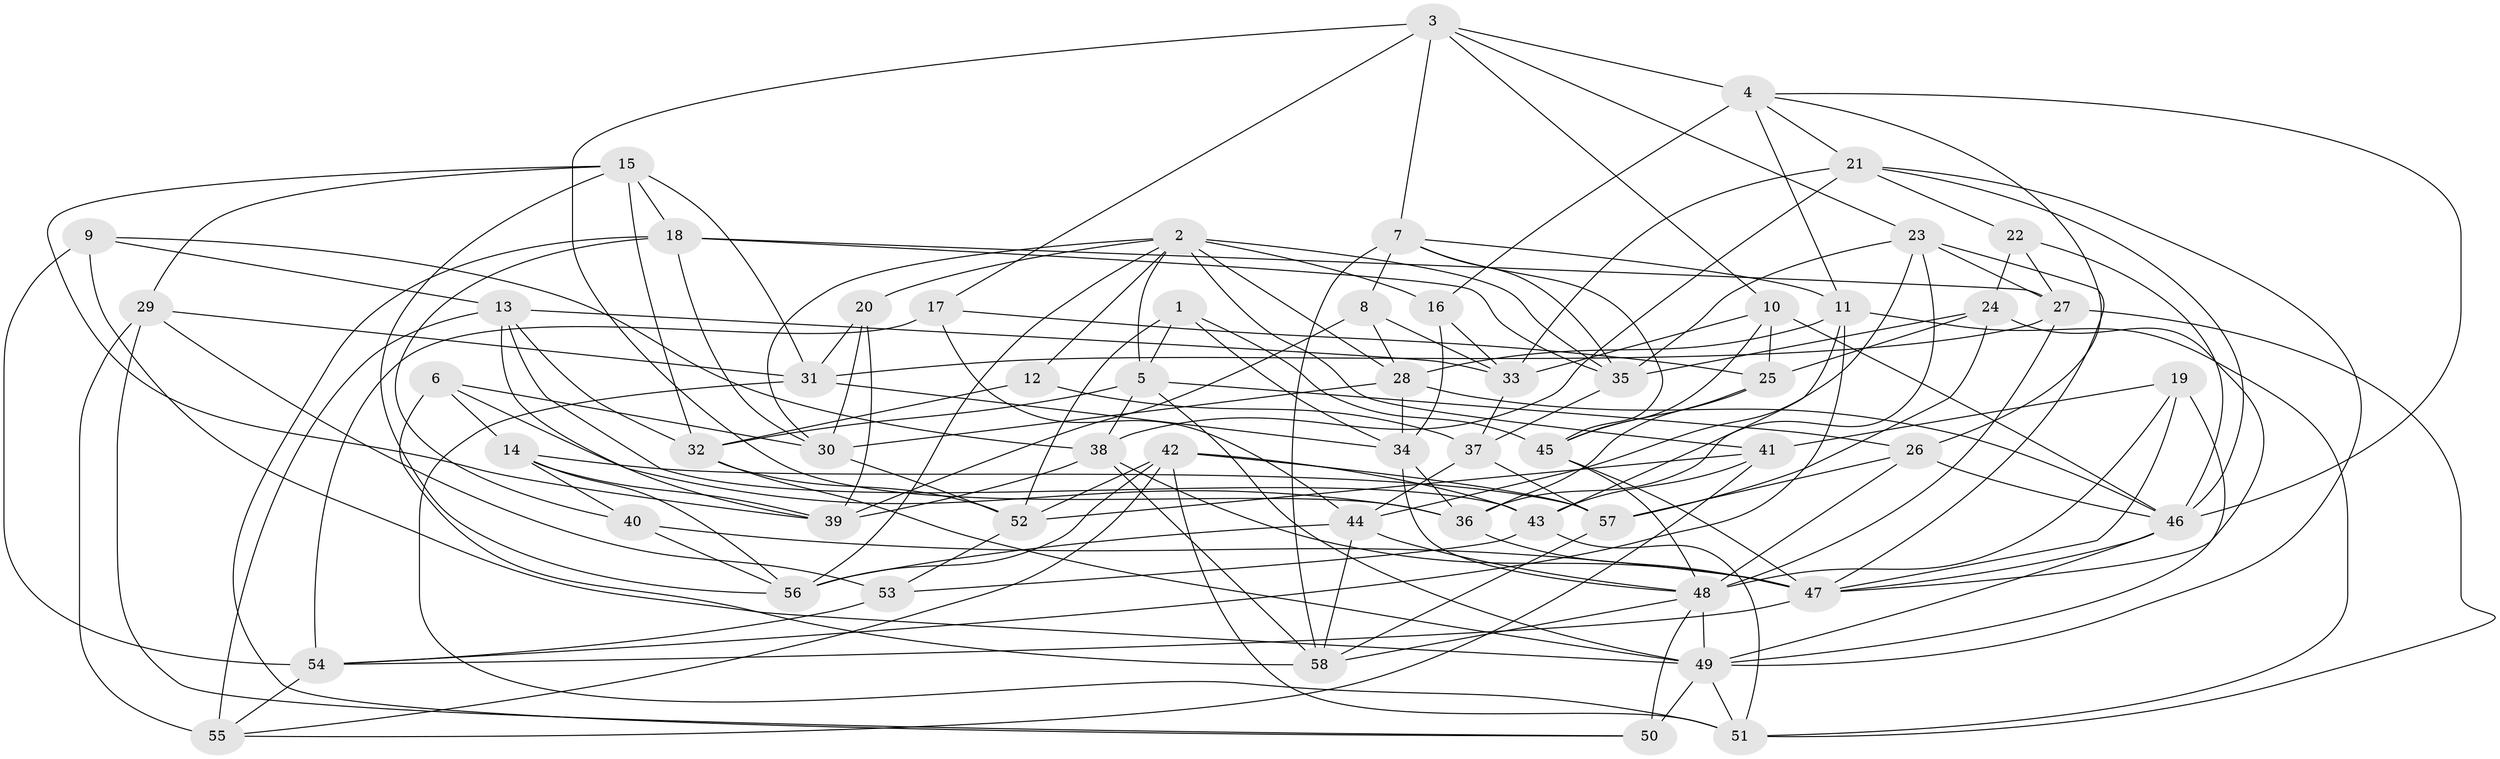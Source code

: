 // original degree distribution, {4: 1.0}
// Generated by graph-tools (version 1.1) at 2025/26/03/09/25 03:26:57]
// undirected, 58 vertices, 163 edges
graph export_dot {
graph [start="1"]
  node [color=gray90,style=filled];
  1;
  2;
  3;
  4;
  5;
  6;
  7;
  8;
  9;
  10;
  11;
  12;
  13;
  14;
  15;
  16;
  17;
  18;
  19;
  20;
  21;
  22;
  23;
  24;
  25;
  26;
  27;
  28;
  29;
  30;
  31;
  32;
  33;
  34;
  35;
  36;
  37;
  38;
  39;
  40;
  41;
  42;
  43;
  44;
  45;
  46;
  47;
  48;
  49;
  50;
  51;
  52;
  53;
  54;
  55;
  56;
  57;
  58;
  1 -- 5 [weight=1.0];
  1 -- 34 [weight=1.0];
  1 -- 45 [weight=1.0];
  1 -- 52 [weight=1.0];
  2 -- 5 [weight=1.0];
  2 -- 12 [weight=1.0];
  2 -- 16 [weight=1.0];
  2 -- 20 [weight=1.0];
  2 -- 28 [weight=1.0];
  2 -- 30 [weight=1.0];
  2 -- 35 [weight=1.0];
  2 -- 41 [weight=2.0];
  2 -- 56 [weight=1.0];
  3 -- 4 [weight=1.0];
  3 -- 7 [weight=1.0];
  3 -- 10 [weight=1.0];
  3 -- 17 [weight=1.0];
  3 -- 23 [weight=1.0];
  3 -- 36 [weight=1.0];
  4 -- 11 [weight=1.0];
  4 -- 16 [weight=1.0];
  4 -- 21 [weight=1.0];
  4 -- 26 [weight=1.0];
  4 -- 46 [weight=1.0];
  5 -- 26 [weight=1.0];
  5 -- 32 [weight=1.0];
  5 -- 38 [weight=1.0];
  5 -- 49 [weight=1.0];
  6 -- 14 [weight=1.0];
  6 -- 30 [weight=1.0];
  6 -- 36 [weight=1.0];
  6 -- 58 [weight=1.0];
  7 -- 8 [weight=1.0];
  7 -- 11 [weight=1.0];
  7 -- 35 [weight=1.0];
  7 -- 45 [weight=1.0];
  7 -- 58 [weight=1.0];
  8 -- 28 [weight=1.0];
  8 -- 33 [weight=1.0];
  8 -- 39 [weight=1.0];
  9 -- 13 [weight=1.0];
  9 -- 38 [weight=1.0];
  9 -- 49 [weight=1.0];
  9 -- 54 [weight=1.0];
  10 -- 25 [weight=1.0];
  10 -- 33 [weight=1.0];
  10 -- 45 [weight=1.0];
  10 -- 46 [weight=2.0];
  11 -- 28 [weight=1.0];
  11 -- 43 [weight=1.0];
  11 -- 51 [weight=1.0];
  11 -- 54 [weight=1.0];
  12 -- 32 [weight=1.0];
  12 -- 37 [weight=2.0];
  13 -- 32 [weight=1.0];
  13 -- 33 [weight=1.0];
  13 -- 39 [weight=1.0];
  13 -- 43 [weight=1.0];
  13 -- 55 [weight=1.0];
  14 -- 39 [weight=1.0];
  14 -- 40 [weight=2.0];
  14 -- 56 [weight=1.0];
  14 -- 57 [weight=1.0];
  15 -- 18 [weight=1.0];
  15 -- 29 [weight=1.0];
  15 -- 31 [weight=1.0];
  15 -- 32 [weight=1.0];
  15 -- 39 [weight=1.0];
  15 -- 56 [weight=1.0];
  16 -- 33 [weight=1.0];
  16 -- 34 [weight=1.0];
  17 -- 25 [weight=1.0];
  17 -- 44 [weight=1.0];
  17 -- 54 [weight=1.0];
  18 -- 27 [weight=1.0];
  18 -- 30 [weight=1.0];
  18 -- 35 [weight=1.0];
  18 -- 40 [weight=1.0];
  18 -- 50 [weight=1.0];
  19 -- 41 [weight=1.0];
  19 -- 47 [weight=1.0];
  19 -- 48 [weight=1.0];
  19 -- 49 [weight=1.0];
  20 -- 30 [weight=1.0];
  20 -- 31 [weight=1.0];
  20 -- 39 [weight=1.0];
  21 -- 22 [weight=1.0];
  21 -- 33 [weight=1.0];
  21 -- 38 [weight=1.0];
  21 -- 46 [weight=1.0];
  21 -- 49 [weight=1.0];
  22 -- 24 [weight=1.0];
  22 -- 27 [weight=1.0];
  22 -- 46 [weight=1.0];
  23 -- 27 [weight=1.0];
  23 -- 35 [weight=1.0];
  23 -- 36 [weight=1.0];
  23 -- 44 [weight=1.0];
  23 -- 47 [weight=1.0];
  24 -- 25 [weight=2.0];
  24 -- 35 [weight=1.0];
  24 -- 47 [weight=1.0];
  24 -- 57 [weight=1.0];
  25 -- 36 [weight=1.0];
  25 -- 45 [weight=1.0];
  26 -- 46 [weight=2.0];
  26 -- 48 [weight=1.0];
  26 -- 57 [weight=1.0];
  27 -- 31 [weight=1.0];
  27 -- 48 [weight=1.0];
  27 -- 51 [weight=1.0];
  28 -- 30 [weight=1.0];
  28 -- 34 [weight=1.0];
  28 -- 46 [weight=1.0];
  29 -- 31 [weight=1.0];
  29 -- 50 [weight=1.0];
  29 -- 53 [weight=1.0];
  29 -- 55 [weight=2.0];
  30 -- 52 [weight=1.0];
  31 -- 34 [weight=1.0];
  31 -- 51 [weight=1.0];
  32 -- 49 [weight=1.0];
  32 -- 52 [weight=1.0];
  33 -- 37 [weight=1.0];
  34 -- 36 [weight=1.0];
  34 -- 48 [weight=1.0];
  35 -- 37 [weight=1.0];
  36 -- 47 [weight=1.0];
  37 -- 44 [weight=1.0];
  37 -- 57 [weight=1.0];
  38 -- 39 [weight=1.0];
  38 -- 47 [weight=1.0];
  38 -- 58 [weight=1.0];
  40 -- 47 [weight=2.0];
  40 -- 56 [weight=1.0];
  41 -- 43 [weight=1.0];
  41 -- 52 [weight=1.0];
  41 -- 55 [weight=1.0];
  42 -- 43 [weight=1.0];
  42 -- 51 [weight=1.0];
  42 -- 52 [weight=1.0];
  42 -- 55 [weight=1.0];
  42 -- 56 [weight=1.0];
  42 -- 57 [weight=1.0];
  43 -- 51 [weight=1.0];
  43 -- 53 [weight=1.0];
  44 -- 48 [weight=1.0];
  44 -- 56 [weight=1.0];
  44 -- 58 [weight=1.0];
  45 -- 47 [weight=1.0];
  45 -- 48 [weight=1.0];
  46 -- 47 [weight=1.0];
  46 -- 49 [weight=1.0];
  47 -- 54 [weight=1.0];
  48 -- 49 [weight=1.0];
  48 -- 50 [weight=2.0];
  48 -- 58 [weight=1.0];
  49 -- 50 [weight=2.0];
  49 -- 51 [weight=1.0];
  52 -- 53 [weight=1.0];
  53 -- 54 [weight=1.0];
  54 -- 55 [weight=1.0];
  57 -- 58 [weight=1.0];
}
